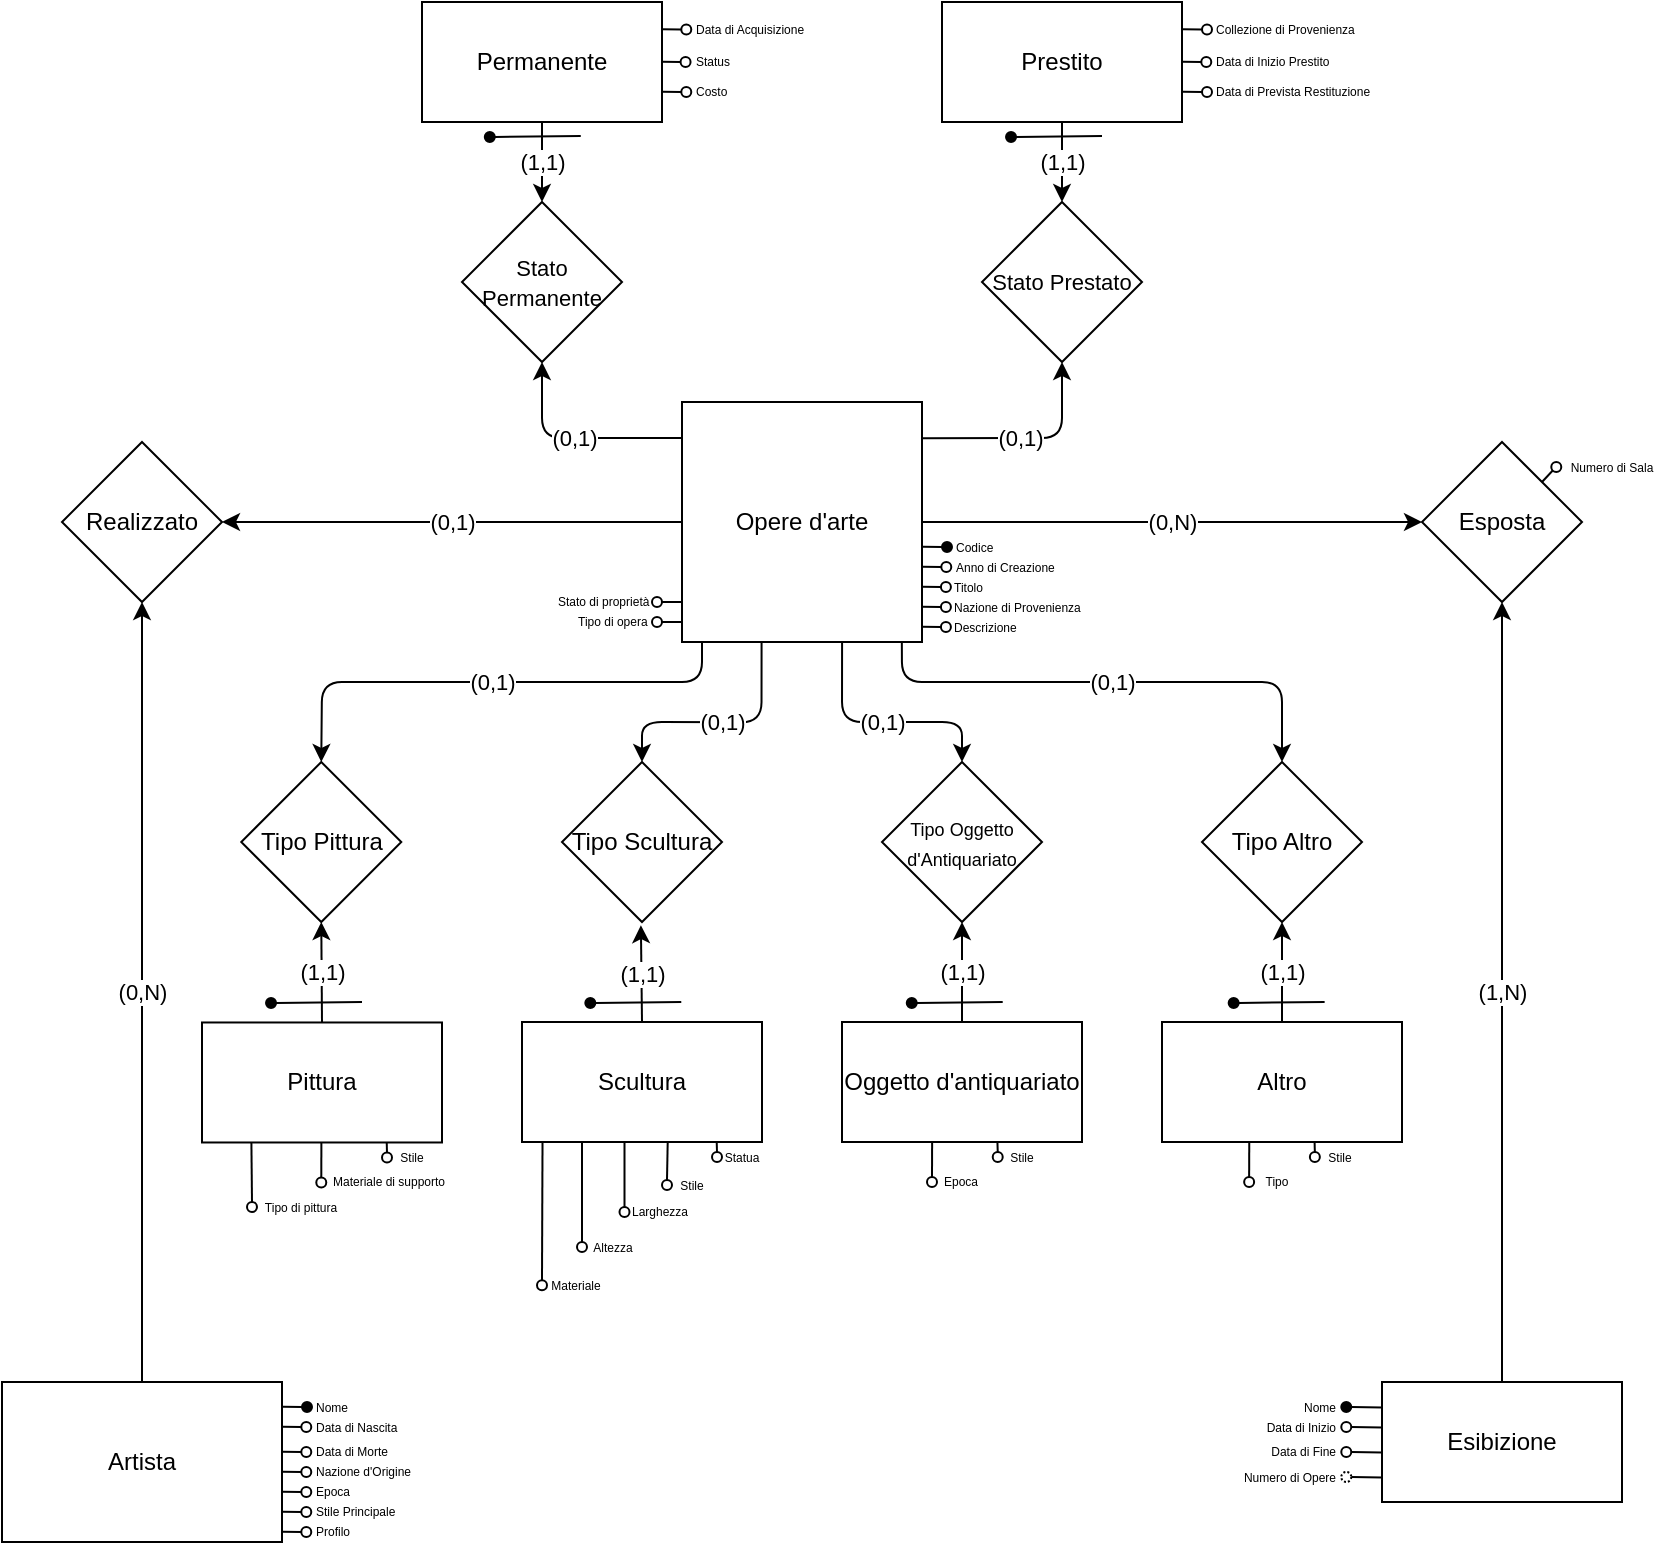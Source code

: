 <mxfile version="14.7.6" type="device"><diagram id="R2lEEEUBdFMjLlhIrx00" name="Page-1"><mxGraphModel dx="1673" dy="829" grid="1" gridSize="10" guides="1" tooltips="1" connect="1" arrows="1" fold="1" page="1" pageScale="1" pageWidth="850" pageHeight="1100" math="0" shadow="0" extFonts="Permanent Marker^https://fonts.googleapis.com/css?family=Permanent+Marker"><root><mxCell id="0"/><mxCell id="1" parent="0"/><mxCell id="EnOq9bsnsC2xTvTKU3Hf-1" value="Opere d'arte" style="rounded=0;whiteSpace=wrap;html=1;" parent="1" vertex="1"><mxGeometry x="360" y="230" width="120" height="120" as="geometry"/></mxCell><mxCell id="EnOq9bsnsC2xTvTKU3Hf-3" value="Artista" style="rounded=0;whiteSpace=wrap;html=1;" parent="1" vertex="1"><mxGeometry x="20" y="720" width="140" height="80" as="geometry"/></mxCell><mxCell id="EnOq9bsnsC2xTvTKU3Hf-4" value="Esibizione" style="rounded=0;whiteSpace=wrap;html=1;" parent="1" vertex="1"><mxGeometry x="710" y="720" width="120" height="60" as="geometry"/></mxCell><mxCell id="EnOq9bsnsC2xTvTKU3Hf-15" value="Prestito" style="rounded=0;whiteSpace=wrap;html=1;" parent="1" vertex="1"><mxGeometry x="490" y="30" width="120" height="60" as="geometry"/></mxCell><mxCell id="EnOq9bsnsC2xTvTKU3Hf-16" value="Permanente" style="rounded=0;whiteSpace=wrap;html=1;" parent="1" vertex="1"><mxGeometry x="230" y="30" width="120" height="60" as="geometry"/></mxCell><mxCell id="EnOq9bsnsC2xTvTKU3Hf-20" value="Oggetto d'antiquariato" style="rounded=0;whiteSpace=wrap;html=1;" parent="1" vertex="1"><mxGeometry x="440" y="540" width="120" height="60" as="geometry"/></mxCell><mxCell id="EnOq9bsnsC2xTvTKU3Hf-21" value="Scultura" style="rounded=0;whiteSpace=wrap;html=1;" parent="1" vertex="1"><mxGeometry x="280" y="540" width="120" height="60" as="geometry"/></mxCell><mxCell id="EnOq9bsnsC2xTvTKU3Hf-22" value="Pittura" style="rounded=0;whiteSpace=wrap;html=1;" parent="1" vertex="1"><mxGeometry x="120" y="540.24" width="120" height="60" as="geometry"/></mxCell><mxCell id="EnOq9bsnsC2xTvTKU3Hf-23" value="Altro" style="rounded=0;whiteSpace=wrap;html=1;" parent="1" vertex="1"><mxGeometry x="600" y="540" width="120" height="60" as="geometry"/></mxCell><mxCell id="EnOq9bsnsC2xTvTKU3Hf-41" value="Realizzato" style="rhombus;whiteSpace=wrap;html=1;" parent="1" vertex="1"><mxGeometry x="50" y="250" width="80" height="80" as="geometry"/></mxCell><mxCell id="EnOq9bsnsC2xTvTKU3Hf-42" value="" style="endArrow=classic;html=1;fillColor=#000000;exitX=0.5;exitY=0;exitDx=0;exitDy=0;entryX=0.5;entryY=1;entryDx=0;entryDy=0;" parent="1" source="EnOq9bsnsC2xTvTKU3Hf-3" target="EnOq9bsnsC2xTvTKU3Hf-41" edge="1"><mxGeometry relative="1" as="geometry"><mxPoint x="370" y="380" as="sourcePoint"/><mxPoint x="470" y="380" as="targetPoint"/></mxGeometry></mxCell><mxCell id="EnOq9bsnsC2xTvTKU3Hf-43" value="(0,N)" style="edgeLabel;resizable=0;html=1;align=center;verticalAlign=middle;" parent="EnOq9bsnsC2xTvTKU3Hf-42" connectable="0" vertex="1"><mxGeometry relative="1" as="geometry"/></mxCell><mxCell id="EnOq9bsnsC2xTvTKU3Hf-44" value="" style="endArrow=classic;html=1;fillColor=#000000;exitX=0;exitY=0.5;exitDx=0;exitDy=0;entryX=1;entryY=0.5;entryDx=0;entryDy=0;" parent="1" source="EnOq9bsnsC2xTvTKU3Hf-1" target="EnOq9bsnsC2xTvTKU3Hf-41" edge="1"><mxGeometry relative="1" as="geometry"><mxPoint x="370" y="380" as="sourcePoint"/><mxPoint x="470" y="380" as="targetPoint"/></mxGeometry></mxCell><mxCell id="EnOq9bsnsC2xTvTKU3Hf-45" value="(0,1)" style="edgeLabel;resizable=0;html=1;align=center;verticalAlign=middle;" parent="EnOq9bsnsC2xTvTKU3Hf-44" connectable="0" vertex="1"><mxGeometry relative="1" as="geometry"/></mxCell><mxCell id="EnOq9bsnsC2xTvTKU3Hf-46" value="Esposta" style="rhombus;whiteSpace=wrap;html=1;" parent="1" vertex="1"><mxGeometry x="730" y="250" width="80" height="80" as="geometry"/></mxCell><mxCell id="EnOq9bsnsC2xTvTKU3Hf-49" value="" style="endArrow=classic;html=1;fillColor=#000000;entryX=0;entryY=0.5;entryDx=0;entryDy=0;" parent="1" source="EnOq9bsnsC2xTvTKU3Hf-1" target="EnOq9bsnsC2xTvTKU3Hf-46" edge="1"><mxGeometry relative="1" as="geometry"><mxPoint x="370" y="380" as="sourcePoint"/><mxPoint x="470" y="380" as="targetPoint"/></mxGeometry></mxCell><mxCell id="EnOq9bsnsC2xTvTKU3Hf-50" value="(0,N)" style="edgeLabel;resizable=0;html=1;align=center;verticalAlign=middle;" parent="EnOq9bsnsC2xTvTKU3Hf-49" connectable="0" vertex="1"><mxGeometry relative="1" as="geometry"/></mxCell><mxCell id="EnOq9bsnsC2xTvTKU3Hf-51" value="" style="endArrow=classic;html=1;fillColor=#000000;exitX=0.5;exitY=0;exitDx=0;exitDy=0;entryX=0.5;entryY=1;entryDx=0;entryDy=0;" parent="1" source="EnOq9bsnsC2xTvTKU3Hf-4" target="EnOq9bsnsC2xTvTKU3Hf-46" edge="1"><mxGeometry relative="1" as="geometry"><mxPoint x="370" y="380" as="sourcePoint"/><mxPoint x="470" y="380" as="targetPoint"/></mxGeometry></mxCell><mxCell id="EnOq9bsnsC2xTvTKU3Hf-52" value="(1,N)" style="edgeLabel;resizable=0;html=1;align=center;verticalAlign=middle;" parent="EnOq9bsnsC2xTvTKU3Hf-51" connectable="0" vertex="1"><mxGeometry relative="1" as="geometry"/></mxCell><mxCell id="IxloWlisKOWCF-c3Xlr8-7" value="" style="endArrow=none;html=1;entryX=0;entryY=0.5;entryDx=0;entryDy=0;exitX=1.003;exitY=0.603;exitDx=0;exitDy=0;exitPerimeter=0;" parent="1" source="EnOq9bsnsC2xTvTKU3Hf-1" target="IxloWlisKOWCF-c3Xlr8-8" edge="1"><mxGeometry width="50" height="50" relative="1" as="geometry"><mxPoint x="480" y="303" as="sourcePoint"/><mxPoint x="490" y="296" as="targetPoint"/><Array as="points"/></mxGeometry></mxCell><mxCell id="IxloWlisKOWCF-c3Xlr8-8" value="" style="ellipse;whiteSpace=wrap;html=1;aspect=fixed;fillColor=#000000;" parent="1" vertex="1"><mxGeometry x="490" y="300" width="5" height="5" as="geometry"/></mxCell><mxCell id="IxloWlisKOWCF-c3Xlr8-10" value="Codice" style="text;html=1;align=left;verticalAlign=middle;whiteSpace=wrap;rounded=0;shadow=0;fontSize=6;" parent="1" vertex="1"><mxGeometry x="495" y="297.5" width="30" height="10" as="geometry"/></mxCell><mxCell id="IxloWlisKOWCF-c3Xlr8-11" value="" style="endArrow=none;html=1;entryX=0;entryY=0.5;entryDx=0;entryDy=0;exitX=1.003;exitY=0.603;exitDx=0;exitDy=0;exitPerimeter=0;" parent="1" target="IxloWlisKOWCF-c3Xlr8-12" edge="1"><mxGeometry width="50" height="50" relative="1" as="geometry"><mxPoint x="480" y="312.36" as="sourcePoint"/><mxPoint x="489.64" y="306" as="targetPoint"/><Array as="points"/></mxGeometry></mxCell><mxCell id="IxloWlisKOWCF-c3Xlr8-12" value="" style="ellipse;whiteSpace=wrap;html=1;aspect=fixed;fillColor=none;" parent="1" vertex="1"><mxGeometry x="489.64" y="310" width="5" height="5" as="geometry"/></mxCell><mxCell id="IxloWlisKOWCF-c3Xlr8-13" value="Anno di Creazione" style="text;html=1;align=left;verticalAlign=middle;whiteSpace=wrap;rounded=0;shadow=0;fontSize=6;" parent="1" vertex="1"><mxGeometry x="494.64" y="307.5" width="55.36" height="10" as="geometry"/></mxCell><mxCell id="IxloWlisKOWCF-c3Xlr8-14" value="" style="endArrow=none;html=1;entryX=0;entryY=0.5;entryDx=0;entryDy=0;exitX=1.003;exitY=0.603;exitDx=0;exitDy=0;exitPerimeter=0;" parent="1" target="IxloWlisKOWCF-c3Xlr8-15" edge="1"><mxGeometry width="50" height="50" relative="1" as="geometry"><mxPoint x="479.82" y="322.36" as="sourcePoint"/><mxPoint x="489.46" y="316" as="targetPoint"/><Array as="points"/></mxGeometry></mxCell><mxCell id="IxloWlisKOWCF-c3Xlr8-15" value="" style="ellipse;whiteSpace=wrap;html=1;aspect=fixed;fillColor=none;" parent="1" vertex="1"><mxGeometry x="489.46" y="320" width="5" height="5" as="geometry"/></mxCell><mxCell id="IxloWlisKOWCF-c3Xlr8-16" value="Titolo" style="text;html=1;align=left;verticalAlign=middle;whiteSpace=wrap;rounded=0;shadow=0;fontSize=6;" parent="1" vertex="1"><mxGeometry x="494.46" y="317.5" width="30.36" height="10" as="geometry"/></mxCell><mxCell id="IxloWlisKOWCF-c3Xlr8-17" value="" style="endArrow=none;html=1;entryX=0;entryY=0.5;entryDx=0;entryDy=0;exitX=1.003;exitY=0.603;exitDx=0;exitDy=0;exitPerimeter=0;" parent="1" target="IxloWlisKOWCF-c3Xlr8-18" edge="1"><mxGeometry width="50" height="50" relative="1" as="geometry"><mxPoint x="479.82" y="342.36" as="sourcePoint"/><mxPoint x="489.46" y="336" as="targetPoint"/><Array as="points"/></mxGeometry></mxCell><mxCell id="IxloWlisKOWCF-c3Xlr8-18" value="" style="ellipse;whiteSpace=wrap;html=1;aspect=fixed;fillColor=none;" parent="1" vertex="1"><mxGeometry x="489.46" y="340" width="5" height="5" as="geometry"/></mxCell><mxCell id="IxloWlisKOWCF-c3Xlr8-19" value="Descrizione" style="text;html=1;align=left;verticalAlign=middle;whiteSpace=wrap;rounded=0;shadow=0;fontSize=6;" parent="1" vertex="1"><mxGeometry x="494.46" y="337.5" width="40.36" height="10" as="geometry"/></mxCell><mxCell id="IxloWlisKOWCF-c3Xlr8-22" value="" style="endArrow=none;html=1;entryX=0;entryY=0.5;entryDx=0;entryDy=0;exitX=1.003;exitY=0.603;exitDx=0;exitDy=0;exitPerimeter=0;" parent="1" target="IxloWlisKOWCF-c3Xlr8-23" edge="1"><mxGeometry width="50" height="50" relative="1" as="geometry"><mxPoint x="479.82" y="332.36" as="sourcePoint"/><mxPoint x="489.46" y="326" as="targetPoint"/><Array as="points"/></mxGeometry></mxCell><mxCell id="IxloWlisKOWCF-c3Xlr8-23" value="" style="ellipse;whiteSpace=wrap;html=1;aspect=fixed;fillColor=none;" parent="1" vertex="1"><mxGeometry x="489.46" y="330" width="5" height="5" as="geometry"/></mxCell><mxCell id="IxloWlisKOWCF-c3Xlr8-24" value="Nazione di Provenienza" style="text;html=1;align=left;verticalAlign=middle;whiteSpace=wrap;rounded=0;shadow=0;fontSize=6;" parent="1" vertex="1"><mxGeometry x="494.46" y="327.5" width="70.36" height="10" as="geometry"/></mxCell><mxCell id="dRcVWA5PhTg4nPUxJwBr-2" value="" style="endArrow=none;html=1;entryX=0;entryY=0.5;entryDx=0;entryDy=0;exitX=1.003;exitY=0.603;exitDx=0;exitDy=0;exitPerimeter=0;" parent="1" target="dRcVWA5PhTg4nPUxJwBr-3" edge="1"><mxGeometry width="50" height="50" relative="1" as="geometry"><mxPoint x="160.36" y="732.36" as="sourcePoint"/><mxPoint x="170" y="726" as="targetPoint"/><Array as="points"/></mxGeometry></mxCell><mxCell id="dRcVWA5PhTg4nPUxJwBr-3" value="" style="ellipse;whiteSpace=wrap;html=1;aspect=fixed;fillColor=#000000;" parent="1" vertex="1"><mxGeometry x="170" y="730" width="5" height="5" as="geometry"/></mxCell><mxCell id="dRcVWA5PhTg4nPUxJwBr-4" value="Nome" style="text;html=1;align=left;verticalAlign=middle;whiteSpace=wrap;rounded=0;shadow=0;fontSize=6;" parent="1" vertex="1"><mxGeometry x="175" y="727.5" width="25" height="10" as="geometry"/></mxCell><mxCell id="dRcVWA5PhTg4nPUxJwBr-5" value="" style="endArrow=none;html=1;entryX=0;entryY=0.5;entryDx=0;entryDy=0;exitX=1.003;exitY=0.603;exitDx=0;exitDy=0;exitPerimeter=0;" parent="1" target="dRcVWA5PhTg4nPUxJwBr-6" edge="1"><mxGeometry width="50" height="50" relative="1" as="geometry"><mxPoint x="160" y="742.36" as="sourcePoint"/><mxPoint x="169.64" y="736" as="targetPoint"/><Array as="points"/></mxGeometry></mxCell><mxCell id="dRcVWA5PhTg4nPUxJwBr-6" value="" style="ellipse;whiteSpace=wrap;html=1;aspect=fixed;fillColor=none;" parent="1" vertex="1"><mxGeometry x="169.64" y="740" width="5" height="5" as="geometry"/></mxCell><mxCell id="dRcVWA5PhTg4nPUxJwBr-7" value="Data di Nascita" style="text;html=1;align=left;verticalAlign=middle;whiteSpace=wrap;rounded=0;shadow=0;fontSize=6;" parent="1" vertex="1"><mxGeometry x="175" y="737.5" width="45" height="10" as="geometry"/></mxCell><mxCell id="dRcVWA5PhTg4nPUxJwBr-8" value="" style="endArrow=none;html=1;entryX=0;entryY=0.5;entryDx=0;entryDy=0;exitX=1.003;exitY=0.603;exitDx=0;exitDy=0;exitPerimeter=0;" parent="1" target="dRcVWA5PhTg4nPUxJwBr-9" edge="1"><mxGeometry width="50" height="50" relative="1" as="geometry"><mxPoint x="160" y="754.86" as="sourcePoint"/><mxPoint x="169.64" y="748.5" as="targetPoint"/><Array as="points"/></mxGeometry></mxCell><mxCell id="dRcVWA5PhTg4nPUxJwBr-9" value="" style="ellipse;whiteSpace=wrap;html=1;aspect=fixed;fillColor=none;" parent="1" vertex="1"><mxGeometry x="169.64" y="752.5" width="5" height="5" as="geometry"/></mxCell><mxCell id="dRcVWA5PhTg4nPUxJwBr-10" value="Data di Morte" style="text;html=1;align=left;verticalAlign=middle;whiteSpace=wrap;rounded=0;shadow=0;fontSize=6;" parent="1" vertex="1"><mxGeometry x="175" y="750" width="45" height="10" as="geometry"/></mxCell><mxCell id="dRcVWA5PhTg4nPUxJwBr-11" value="" style="endArrow=none;html=1;entryX=0;entryY=0.5;entryDx=0;entryDy=0;exitX=1.003;exitY=0.603;exitDx=0;exitDy=0;exitPerimeter=0;" parent="1" target="dRcVWA5PhTg4nPUxJwBr-12" edge="1"><mxGeometry width="50" height="50" relative="1" as="geometry"><mxPoint x="160" y="774.86" as="sourcePoint"/><mxPoint x="169.64" y="768.5" as="targetPoint"/><Array as="points"/></mxGeometry></mxCell><mxCell id="dRcVWA5PhTg4nPUxJwBr-12" value="" style="ellipse;whiteSpace=wrap;html=1;aspect=fixed;fillColor=none;" parent="1" vertex="1"><mxGeometry x="169.64" y="772.5" width="5" height="5" as="geometry"/></mxCell><mxCell id="dRcVWA5PhTg4nPUxJwBr-13" value="Epoca" style="text;html=1;align=left;verticalAlign=middle;whiteSpace=wrap;rounded=0;shadow=0;fontSize=6;" parent="1" vertex="1"><mxGeometry x="175" y="770" width="25" height="10" as="geometry"/></mxCell><mxCell id="dRcVWA5PhTg4nPUxJwBr-14" value="" style="endArrow=none;html=1;entryX=0;entryY=0.5;entryDx=0;entryDy=0;exitX=1.003;exitY=0.603;exitDx=0;exitDy=0;exitPerimeter=0;" parent="1" target="dRcVWA5PhTg4nPUxJwBr-15" edge="1"><mxGeometry width="50" height="50" relative="1" as="geometry"><mxPoint x="160" y="764.86" as="sourcePoint"/><mxPoint x="169.64" y="758.5" as="targetPoint"/><Array as="points"/></mxGeometry></mxCell><mxCell id="dRcVWA5PhTg4nPUxJwBr-15" value="" style="ellipse;whiteSpace=wrap;html=1;aspect=fixed;fillColor=none;" parent="1" vertex="1"><mxGeometry x="169.64" y="762.5" width="5" height="5" as="geometry"/></mxCell><mxCell id="dRcVWA5PhTg4nPUxJwBr-16" value="Nazione d'Origine" style="text;html=1;align=left;verticalAlign=middle;whiteSpace=wrap;rounded=0;shadow=0;fontSize=6;" parent="1" vertex="1"><mxGeometry x="175" y="760" width="55" height="10" as="geometry"/></mxCell><mxCell id="dRcVWA5PhTg4nPUxJwBr-17" value="" style="endArrow=none;html=1;entryX=0;entryY=0.5;entryDx=0;entryDy=0;exitX=1.003;exitY=0.603;exitDx=0;exitDy=0;exitPerimeter=0;" parent="1" target="dRcVWA5PhTg4nPUxJwBr-18" edge="1"><mxGeometry width="50" height="50" relative="1" as="geometry"><mxPoint x="160" y="784.86" as="sourcePoint"/><mxPoint x="169.64" y="778.5" as="targetPoint"/><Array as="points"/></mxGeometry></mxCell><mxCell id="dRcVWA5PhTg4nPUxJwBr-18" value="" style="ellipse;whiteSpace=wrap;html=1;aspect=fixed;fillColor=none;" parent="1" vertex="1"><mxGeometry x="169.64" y="782.5" width="5" height="5" as="geometry"/></mxCell><mxCell id="dRcVWA5PhTg4nPUxJwBr-20" value="Stile Principale" style="text;html=1;align=left;verticalAlign=middle;whiteSpace=wrap;rounded=0;shadow=0;fontSize=6;" parent="1" vertex="1"><mxGeometry x="175" y="780" width="50.36" height="10" as="geometry"/></mxCell><mxCell id="dRcVWA5PhTg4nPUxJwBr-21" value="" style="endArrow=none;html=1;entryX=0;entryY=0.5;entryDx=0;entryDy=0;exitX=1.003;exitY=0.603;exitDx=0;exitDy=0;exitPerimeter=0;" parent="1" target="dRcVWA5PhTg4nPUxJwBr-22" edge="1"><mxGeometry width="50" height="50" relative="1" as="geometry"><mxPoint x="160" y="794.86" as="sourcePoint"/><mxPoint x="169.64" y="788.5" as="targetPoint"/><Array as="points"/></mxGeometry></mxCell><mxCell id="dRcVWA5PhTg4nPUxJwBr-22" value="" style="ellipse;whiteSpace=wrap;html=1;aspect=fixed;fillColor=none;" parent="1" vertex="1"><mxGeometry x="169.64" y="792.5" width="5" height="5" as="geometry"/></mxCell><mxCell id="dRcVWA5PhTg4nPUxJwBr-23" value="Profilo" style="text;html=1;align=left;verticalAlign=middle;whiteSpace=wrap;rounded=0;shadow=0;fontSize=6;" parent="1" vertex="1"><mxGeometry x="175" y="790" width="30.36" height="10" as="geometry"/></mxCell><mxCell id="dRcVWA5PhTg4nPUxJwBr-96" value="" style="endArrow=none;html=1;entryX=1;entryY=0.5;entryDx=0;entryDy=0;" parent="1" target="dRcVWA5PhTg4nPUxJwBr-97" edge="1"><mxGeometry width="50" height="50" relative="1" as="geometry"><mxPoint x="710" y="732.75" as="sourcePoint"/><mxPoint x="689.64" y="726" as="targetPoint"/><Array as="points"/></mxGeometry></mxCell><mxCell id="dRcVWA5PhTg4nPUxJwBr-97" value="" style="ellipse;whiteSpace=wrap;html=1;aspect=fixed;fillColor=#000000;" parent="1" vertex="1"><mxGeometry x="689.64" y="730" width="5" height="5" as="geometry"/></mxCell><mxCell id="dRcVWA5PhTg4nPUxJwBr-98" value="Nome" style="text;html=1;align=right;verticalAlign=middle;whiteSpace=wrap;rounded=0;shadow=0;fontSize=6;" parent="1" vertex="1"><mxGeometry x="658.93" y="727.5" width="30" height="10" as="geometry"/></mxCell><mxCell id="dRcVWA5PhTg4nPUxJwBr-118" value="" style="endArrow=none;html=1;entryX=1;entryY=0.5;entryDx=0;entryDy=0;" parent="1" target="dRcVWA5PhTg4nPUxJwBr-119" edge="1"><mxGeometry width="50" height="50" relative="1" as="geometry"><mxPoint x="710.0" y="742.75" as="sourcePoint"/><mxPoint x="689.64" y="736" as="targetPoint"/><Array as="points"/></mxGeometry></mxCell><mxCell id="dRcVWA5PhTg4nPUxJwBr-119" value="" style="ellipse;whiteSpace=wrap;html=1;aspect=fixed;fillColor=none;" parent="1" vertex="1"><mxGeometry x="689.64" y="740" width="5" height="5" as="geometry"/></mxCell><mxCell id="dRcVWA5PhTg4nPUxJwBr-120" value="Data di Inizio" style="text;html=1;align=right;verticalAlign=middle;whiteSpace=wrap;rounded=0;shadow=0;fontSize=6;" parent="1" vertex="1"><mxGeometry x="648.93" y="737.5" width="40" height="10" as="geometry"/></mxCell><mxCell id="dRcVWA5PhTg4nPUxJwBr-121" value="" style="endArrow=none;html=1;entryX=1;entryY=0.5;entryDx=0;entryDy=0;" parent="1" target="dRcVWA5PhTg4nPUxJwBr-122" edge="1"><mxGeometry width="50" height="50" relative="1" as="geometry"><mxPoint x="710" y="755.25" as="sourcePoint"/><mxPoint x="689.64" y="748.5" as="targetPoint"/><Array as="points"/></mxGeometry></mxCell><mxCell id="dRcVWA5PhTg4nPUxJwBr-122" value="" style="ellipse;whiteSpace=wrap;html=1;aspect=fixed;fillColor=none;" parent="1" vertex="1"><mxGeometry x="689.64" y="752.5" width="5" height="5" as="geometry"/></mxCell><mxCell id="dRcVWA5PhTg4nPUxJwBr-123" value="Data di Fine" style="text;html=1;align=right;verticalAlign=middle;whiteSpace=wrap;rounded=0;shadow=0;fontSize=6;" parent="1" vertex="1"><mxGeometry x="648.93" y="750" width="40" height="10" as="geometry"/></mxCell><mxCell id="dRcVWA5PhTg4nPUxJwBr-135" value="" style="endArrow=none;html=1;entryX=0.5;entryY=0;entryDx=0;entryDy=0;" parent="1" target="dRcVWA5PhTg4nPUxJwBr-136" edge="1"><mxGeometry width="50" height="50" relative="1" as="geometry"><mxPoint x="212.36" y="600.24" as="sourcePoint"/><mxPoint x="210" y="601.24" as="targetPoint"/><Array as="points"/></mxGeometry></mxCell><mxCell id="dRcVWA5PhTg4nPUxJwBr-136" value="" style="ellipse;whiteSpace=wrap;html=1;aspect=fixed;fillColor=none;" parent="1" vertex="1"><mxGeometry x="210" y="605.24" width="5" height="5" as="geometry"/></mxCell><mxCell id="dRcVWA5PhTg4nPUxJwBr-137" value="Stile" style="text;html=1;align=center;verticalAlign=middle;whiteSpace=wrap;rounded=0;shadow=0;fontSize=6;" parent="1" vertex="1"><mxGeometry x="215" y="602.74" width="20" height="10" as="geometry"/></mxCell><mxCell id="dRcVWA5PhTg4nPUxJwBr-144" value="" style="endArrow=none;html=1;entryX=0.5;entryY=0;entryDx=0;entryDy=0;exitX=0.563;exitY=1;exitDx=0;exitDy=0;exitPerimeter=0;" parent="1" target="dRcVWA5PhTg4nPUxJwBr-145" edge="1"><mxGeometry width="50" height="50" relative="1" as="geometry"><mxPoint x="179.7" y="600.24" as="sourcePoint"/><mxPoint x="177.14" y="613.74" as="targetPoint"/><Array as="points"/></mxGeometry></mxCell><mxCell id="dRcVWA5PhTg4nPUxJwBr-145" value="" style="ellipse;whiteSpace=wrap;html=1;aspect=fixed;fillColor=none;" parent="1" vertex="1"><mxGeometry x="177.14" y="617.74" width="5" height="5" as="geometry"/></mxCell><mxCell id="dRcVWA5PhTg4nPUxJwBr-146" value="Materiale di supporto" style="text;html=1;align=center;verticalAlign=middle;whiteSpace=wrap;rounded=0;shadow=0;fontSize=6;" parent="1" vertex="1"><mxGeometry x="182.14" y="615.24" width="62.5" height="10" as="geometry"/></mxCell><mxCell id="dRcVWA5PhTg4nPUxJwBr-151" value="" style="endArrow=none;html=1;entryX=0.5;entryY=0;entryDx=0;entryDy=0;exitX=0.435;exitY=1.004;exitDx=0;exitDy=0;exitPerimeter=0;" parent="1" target="dRcVWA5PhTg4nPUxJwBr-152" edge="1"><mxGeometry width="50" height="50" relative="1" as="geometry"><mxPoint x="144.7" y="600.24" as="sourcePoint"/><mxPoint x="142.5" y="626" as="targetPoint"/><Array as="points"/></mxGeometry></mxCell><mxCell id="dRcVWA5PhTg4nPUxJwBr-152" value="" style="ellipse;whiteSpace=wrap;html=1;aspect=fixed;fillColor=none;" parent="1" vertex="1"><mxGeometry x="142.5" y="630" width="5" height="5" as="geometry"/></mxCell><mxCell id="dRcVWA5PhTg4nPUxJwBr-153" value="Tipo di pittura" style="text;html=1;align=center;verticalAlign=middle;whiteSpace=wrap;rounded=0;shadow=0;fontSize=6;" parent="1" vertex="1"><mxGeometry x="147.5" y="627.5" width="42.5" height="10" as="geometry"/></mxCell><mxCell id="dRcVWA5PhTg4nPUxJwBr-154" value="" style="endArrow=none;html=1;entryX=0.5;entryY=0;entryDx=0;entryDy=0;exitX=0.607;exitY=1.008;exitDx=0;exitDy=0;exitPerimeter=0;" parent="1" source="EnOq9bsnsC2xTvTKU3Hf-21" target="dRcVWA5PhTg4nPUxJwBr-155" edge="1"><mxGeometry width="50" height="50" relative="1" as="geometry"><mxPoint x="352.36" y="614.0" as="sourcePoint"/><mxPoint x="350" y="615" as="targetPoint"/><Array as="points"/></mxGeometry></mxCell><mxCell id="dRcVWA5PhTg4nPUxJwBr-155" value="" style="ellipse;whiteSpace=wrap;html=1;aspect=fixed;fillColor=none;" parent="1" vertex="1"><mxGeometry x="350" y="619" width="5" height="5" as="geometry"/></mxCell><mxCell id="dRcVWA5PhTg4nPUxJwBr-156" value="Stile" style="text;html=1;align=center;verticalAlign=middle;whiteSpace=wrap;rounded=0;shadow=0;fontSize=6;" parent="1" vertex="1"><mxGeometry x="355" y="616.5" width="20" height="10" as="geometry"/></mxCell><mxCell id="dRcVWA5PhTg4nPUxJwBr-157" value="" style="endArrow=none;html=1;entryX=0.5;entryY=0;entryDx=0;entryDy=0;exitX=0.427;exitY=0.997;exitDx=0;exitDy=0;exitPerimeter=0;" parent="1" source="EnOq9bsnsC2xTvTKU3Hf-21" target="dRcVWA5PhTg4nPUxJwBr-158" edge="1"><mxGeometry width="50" height="50" relative="1" as="geometry"><mxPoint x="331.31" y="615.0" as="sourcePoint"/><mxPoint x="328.75" y="628.5" as="targetPoint"/><Array as="points"/></mxGeometry></mxCell><mxCell id="dRcVWA5PhTg4nPUxJwBr-158" value="" style="ellipse;whiteSpace=wrap;html=1;aspect=fixed;fillColor=none;" parent="1" vertex="1"><mxGeometry x="328.75" y="632.5" width="5" height="5" as="geometry"/></mxCell><mxCell id="dRcVWA5PhTg4nPUxJwBr-170" value="" style="endArrow=none;html=1;entryX=0.5;entryY=0;entryDx=0;entryDy=0;exitX=0.25;exitY=1;exitDx=0;exitDy=0;" parent="1" source="EnOq9bsnsC2xTvTKU3Hf-21" target="dRcVWA5PhTg4nPUxJwBr-171" edge="1"><mxGeometry width="50" height="50" relative="1" as="geometry"><mxPoint x="310" y="610" as="sourcePoint"/><mxPoint x="307.5" y="646" as="targetPoint"/><Array as="points"/></mxGeometry></mxCell><mxCell id="dRcVWA5PhTg4nPUxJwBr-171" value="" style="ellipse;whiteSpace=wrap;html=1;aspect=fixed;fillColor=none;" parent="1" vertex="1"><mxGeometry x="307.5" y="650" width="5" height="5" as="geometry"/></mxCell><mxCell id="dRcVWA5PhTg4nPUxJwBr-172" value="Larghezza" style="text;html=1;align=center;verticalAlign=middle;whiteSpace=wrap;rounded=0;shadow=0;fontSize=6;" parent="1" vertex="1"><mxGeometry x="330" y="630" width="37.5" height="10" as="geometry"/></mxCell><mxCell id="dRcVWA5PhTg4nPUxJwBr-175" value="Altezza" style="text;html=1;align=center;verticalAlign=middle;whiteSpace=wrap;rounded=0;shadow=0;fontSize=6;" parent="1" vertex="1"><mxGeometry x="309.38" y="647.5" width="32.5" height="10" as="geometry"/></mxCell><mxCell id="dRcVWA5PhTg4nPUxJwBr-176" value="" style="endArrow=none;html=1;entryX=0.5;entryY=0;entryDx=0;entryDy=0;" parent="1" target="dRcVWA5PhTg4nPUxJwBr-177" edge="1"><mxGeometry width="50" height="50" relative="1" as="geometry"><mxPoint x="377.36" y="600.0" as="sourcePoint"/><mxPoint x="375" y="601" as="targetPoint"/><Array as="points"/></mxGeometry></mxCell><mxCell id="dRcVWA5PhTg4nPUxJwBr-177" value="" style="ellipse;whiteSpace=wrap;html=1;aspect=fixed;fillColor=none;" parent="1" vertex="1"><mxGeometry x="375" y="605" width="5" height="5" as="geometry"/></mxCell><mxCell id="dRcVWA5PhTg4nPUxJwBr-178" value="Statua" style="text;html=1;align=center;verticalAlign=middle;whiteSpace=wrap;rounded=0;shadow=0;fontSize=6;" parent="1" vertex="1"><mxGeometry x="380" y="602.5" width="20" height="10" as="geometry"/></mxCell><mxCell id="dRcVWA5PhTg4nPUxJwBr-179" value="" style="endArrow=none;html=1;entryX=0.5;entryY=0;entryDx=0;entryDy=0;" parent="1" target="dRcVWA5PhTg4nPUxJwBr-180" edge="1"><mxGeometry width="50" height="50" relative="1" as="geometry"><mxPoint x="517.72" y="600.0" as="sourcePoint"/><mxPoint x="515.36" y="601" as="targetPoint"/><Array as="points"/></mxGeometry></mxCell><mxCell id="dRcVWA5PhTg4nPUxJwBr-180" value="" style="ellipse;whiteSpace=wrap;html=1;aspect=fixed;fillColor=none;" parent="1" vertex="1"><mxGeometry x="515.36" y="605" width="5" height="5" as="geometry"/></mxCell><mxCell id="dRcVWA5PhTg4nPUxJwBr-181" value="Stile" style="text;html=1;align=center;verticalAlign=middle;whiteSpace=wrap;rounded=0;shadow=0;fontSize=6;" parent="1" vertex="1"><mxGeometry x="520.36" y="602.5" width="20" height="10" as="geometry"/></mxCell><mxCell id="dRcVWA5PhTg4nPUxJwBr-182" value="" style="endArrow=none;html=1;entryX=0.5;entryY=0;entryDx=0;entryDy=0;exitX=0.563;exitY=1;exitDx=0;exitDy=0;exitPerimeter=0;" parent="1" target="dRcVWA5PhTg4nPUxJwBr-183" edge="1"><mxGeometry width="50" height="50" relative="1" as="geometry"><mxPoint x="485.06" y="600.0" as="sourcePoint"/><mxPoint x="482.5" y="613.5" as="targetPoint"/><Array as="points"/></mxGeometry></mxCell><mxCell id="dRcVWA5PhTg4nPUxJwBr-183" value="" style="ellipse;whiteSpace=wrap;html=1;aspect=fixed;fillColor=none;" parent="1" vertex="1"><mxGeometry x="482.5" y="617.5" width="5" height="5" as="geometry"/></mxCell><mxCell id="dRcVWA5PhTg4nPUxJwBr-184" value="Epoca" style="text;html=1;align=center;verticalAlign=middle;whiteSpace=wrap;rounded=0;shadow=0;fontSize=6;" parent="1" vertex="1"><mxGeometry x="487.5" y="615" width="22.5" height="10" as="geometry"/></mxCell><mxCell id="dRcVWA5PhTg4nPUxJwBr-188" value="" style="endArrow=none;html=1;entryX=0.5;entryY=0;entryDx=0;entryDy=0;" parent="1" target="dRcVWA5PhTg4nPUxJwBr-189" edge="1"><mxGeometry width="50" height="50" relative="1" as="geometry"><mxPoint x="676.29" y="600.0" as="sourcePoint"/><mxPoint x="673.93" y="601" as="targetPoint"/><Array as="points"/></mxGeometry></mxCell><mxCell id="dRcVWA5PhTg4nPUxJwBr-189" value="" style="ellipse;whiteSpace=wrap;html=1;aspect=fixed;fillColor=none;" parent="1" vertex="1"><mxGeometry x="673.93" y="605" width="5" height="5" as="geometry"/></mxCell><mxCell id="dRcVWA5PhTg4nPUxJwBr-190" value="Stile" style="text;html=1;align=center;verticalAlign=middle;whiteSpace=wrap;rounded=0;shadow=0;fontSize=6;" parent="1" vertex="1"><mxGeometry x="678.93" y="602.5" width="20" height="10" as="geometry"/></mxCell><mxCell id="dRcVWA5PhTg4nPUxJwBr-191" value="" style="endArrow=none;html=1;entryX=0.5;entryY=0;entryDx=0;entryDy=0;exitX=0.563;exitY=1;exitDx=0;exitDy=0;exitPerimeter=0;" parent="1" target="dRcVWA5PhTg4nPUxJwBr-192" edge="1"><mxGeometry width="50" height="50" relative="1" as="geometry"><mxPoint x="643.63" y="600.0" as="sourcePoint"/><mxPoint x="641.07" y="613.5" as="targetPoint"/><Array as="points"/></mxGeometry></mxCell><mxCell id="dRcVWA5PhTg4nPUxJwBr-192" value="" style="ellipse;whiteSpace=wrap;html=1;aspect=fixed;fillColor=none;" parent="1" vertex="1"><mxGeometry x="641.07" y="617.5" width="5" height="5" as="geometry"/></mxCell><mxCell id="dRcVWA5PhTg4nPUxJwBr-193" value="Tipo" style="text;html=1;align=center;verticalAlign=middle;whiteSpace=wrap;rounded=0;shadow=0;fontSize=6;" parent="1" vertex="1"><mxGeometry x="646.07" y="615" width="22.5" height="10" as="geometry"/></mxCell><mxCell id="dRcVWA5PhTg4nPUxJwBr-197" value="" style="endArrow=none;html=1;entryX=0;entryY=0.5;entryDx=0;entryDy=0;exitX=1.003;exitY=0.603;exitDx=0;exitDy=0;exitPerimeter=0;" parent="1" target="dRcVWA5PhTg4nPUxJwBr-198" edge="1"><mxGeometry width="50" height="50" relative="1" as="geometry"><mxPoint x="350" y="43.61" as="sourcePoint"/><mxPoint x="359.64" y="37.25" as="targetPoint"/><Array as="points"/></mxGeometry></mxCell><mxCell id="dRcVWA5PhTg4nPUxJwBr-198" value="" style="ellipse;whiteSpace=wrap;html=1;aspect=fixed;fillColor=none;" parent="1" vertex="1"><mxGeometry x="359.64" y="41.25" width="5" height="5" as="geometry"/></mxCell><mxCell id="dRcVWA5PhTg4nPUxJwBr-199" value="Data di Acquisizione&amp;nbsp;" style="text;html=1;align=left;verticalAlign=middle;whiteSpace=wrap;rounded=0;shadow=0;fontSize=6;" parent="1" vertex="1"><mxGeometry x="365" y="38.75" width="65.36" height="10" as="geometry"/></mxCell><mxCell id="dRcVWA5PhTg4nPUxJwBr-200" value="" style="endArrow=none;html=1;entryX=0;entryY=0.5;entryDx=0;entryDy=0;exitX=1.003;exitY=0.603;exitDx=0;exitDy=0;exitPerimeter=0;" parent="1" target="dRcVWA5PhTg4nPUxJwBr-201" edge="1"><mxGeometry width="50" height="50" relative="1" as="geometry"><mxPoint x="349.64" y="59.86" as="sourcePoint"/><mxPoint x="359.28" y="53.5" as="targetPoint"/><Array as="points"/></mxGeometry></mxCell><mxCell id="dRcVWA5PhTg4nPUxJwBr-201" value="" style="ellipse;whiteSpace=wrap;html=1;aspect=fixed;fillColor=none;" parent="1" vertex="1"><mxGeometry x="359.28" y="57.5" width="5" height="5" as="geometry"/></mxCell><mxCell id="dRcVWA5PhTg4nPUxJwBr-202" value="Status" style="text;html=1;align=left;verticalAlign=middle;whiteSpace=wrap;rounded=0;shadow=0;fontSize=6;" parent="1" vertex="1"><mxGeometry x="364.64" y="55" width="25.36" height="10" as="geometry"/></mxCell><mxCell id="dRcVWA5PhTg4nPUxJwBr-206" value="" style="endArrow=none;html=1;entryX=0;entryY=0.5;entryDx=0;entryDy=0;exitX=1.003;exitY=0.603;exitDx=0;exitDy=0;exitPerimeter=0;" parent="1" target="dRcVWA5PhTg4nPUxJwBr-207" edge="1"><mxGeometry width="50" height="50" relative="1" as="geometry"><mxPoint x="350" y="74.86" as="sourcePoint"/><mxPoint x="359.64" y="68.5" as="targetPoint"/><Array as="points"/></mxGeometry></mxCell><mxCell id="dRcVWA5PhTg4nPUxJwBr-207" value="" style="ellipse;whiteSpace=wrap;html=1;aspect=fixed;fillColor=none;" parent="1" vertex="1"><mxGeometry x="359.64" y="72.5" width="5" height="5" as="geometry"/></mxCell><mxCell id="dRcVWA5PhTg4nPUxJwBr-208" value="Costo" style="text;html=1;align=left;verticalAlign=middle;whiteSpace=wrap;rounded=0;shadow=0;fontSize=6;" parent="1" vertex="1"><mxGeometry x="365" y="70" width="25.36" height="10" as="geometry"/></mxCell><mxCell id="dRcVWA5PhTg4nPUxJwBr-210" value="" style="endArrow=none;html=1;entryX=0;entryY=0.5;entryDx=0;entryDy=0;exitX=1.003;exitY=0.603;exitDx=0;exitDy=0;exitPerimeter=0;" parent="1" target="dRcVWA5PhTg4nPUxJwBr-211" edge="1"><mxGeometry width="50" height="50" relative="1" as="geometry"><mxPoint x="610.36" y="43.61" as="sourcePoint"/><mxPoint x="620" y="37.25" as="targetPoint"/><Array as="points"/></mxGeometry></mxCell><mxCell id="dRcVWA5PhTg4nPUxJwBr-211" value="" style="ellipse;whiteSpace=wrap;html=1;aspect=fixed;fillColor=none;" parent="1" vertex="1"><mxGeometry x="620" y="41.25" width="5" height="5" as="geometry"/></mxCell><mxCell id="dRcVWA5PhTg4nPUxJwBr-212" value="Collezione di Provenienza" style="text;html=1;align=left;verticalAlign=middle;whiteSpace=wrap;rounded=0;shadow=0;fontSize=6;" parent="1" vertex="1"><mxGeometry x="625.36" y="38.75" width="79.64" height="10" as="geometry"/></mxCell><mxCell id="dRcVWA5PhTg4nPUxJwBr-213" value="" style="endArrow=none;html=1;entryX=0;entryY=0.5;entryDx=0;entryDy=0;exitX=1.003;exitY=0.603;exitDx=0;exitDy=0;exitPerimeter=0;" parent="1" target="dRcVWA5PhTg4nPUxJwBr-214" edge="1"><mxGeometry width="50" height="50" relative="1" as="geometry"><mxPoint x="610" y="59.86" as="sourcePoint"/><mxPoint x="619.64" y="53.5" as="targetPoint"/><Array as="points"/></mxGeometry></mxCell><mxCell id="dRcVWA5PhTg4nPUxJwBr-214" value="" style="ellipse;whiteSpace=wrap;html=1;aspect=fixed;fillColor=none;" parent="1" vertex="1"><mxGeometry x="619.64" y="57.5" width="5" height="5" as="geometry"/></mxCell><mxCell id="dRcVWA5PhTg4nPUxJwBr-215" value="Data di Inizio Prestito" style="text;html=1;align=left;verticalAlign=middle;whiteSpace=wrap;rounded=0;shadow=0;fontSize=6;" parent="1" vertex="1"><mxGeometry x="625" y="55" width="60" height="10" as="geometry"/></mxCell><mxCell id="dRcVWA5PhTg4nPUxJwBr-216" value="" style="endArrow=none;html=1;entryX=0;entryY=0.5;entryDx=0;entryDy=0;exitX=1.003;exitY=0.603;exitDx=0;exitDy=0;exitPerimeter=0;" parent="1" target="dRcVWA5PhTg4nPUxJwBr-217" edge="1"><mxGeometry width="50" height="50" relative="1" as="geometry"><mxPoint x="610.36" y="74.86" as="sourcePoint"/><mxPoint x="620" y="68.5" as="targetPoint"/><Array as="points"/></mxGeometry></mxCell><mxCell id="dRcVWA5PhTg4nPUxJwBr-217" value="" style="ellipse;whiteSpace=wrap;html=1;aspect=fixed;fillColor=none;" parent="1" vertex="1"><mxGeometry x="620" y="72.5" width="5" height="5" as="geometry"/></mxCell><mxCell id="dRcVWA5PhTg4nPUxJwBr-218" value="Data di Prevista Restituzione" style="text;html=1;align=left;verticalAlign=middle;whiteSpace=wrap;rounded=0;shadow=0;fontSize=6;" parent="1" vertex="1"><mxGeometry x="625.36" y="70" width="79.64" height="10" as="geometry"/></mxCell><mxCell id="dRcVWA5PhTg4nPUxJwBr-223" value="" style="endArrow=none;html=1;entryX=1;entryY=0.5;entryDx=0;entryDy=0;" parent="1" target="dRcVWA5PhTg4nPUxJwBr-224" edge="1"><mxGeometry width="50" height="50" relative="1" as="geometry"><mxPoint x="710" y="767.75" as="sourcePoint"/><mxPoint x="689.64" y="761" as="targetPoint"/><Array as="points"/></mxGeometry></mxCell><mxCell id="dRcVWA5PhTg4nPUxJwBr-224" value="" style="ellipse;whiteSpace=wrap;html=1;aspect=fixed;fillColor=none;dashed=1;dashPattern=1 1;" parent="1" vertex="1"><mxGeometry x="689.64" y="765" width="5" height="5" as="geometry"/></mxCell><mxCell id="dRcVWA5PhTg4nPUxJwBr-225" value="Numero di Opere" style="text;html=1;align=right;verticalAlign=middle;whiteSpace=wrap;rounded=0;shadow=0;fontSize=6;" parent="1" vertex="1"><mxGeometry x="638.93" y="762.5" width="50" height="10" as="geometry"/></mxCell><mxCell id="dRcVWA5PhTg4nPUxJwBr-226" value="" style="endArrow=none;html=1;entryX=0;entryY=1;entryDx=0;entryDy=0;exitX=1;exitY=0;exitDx=0;exitDy=0;" parent="1" source="EnOq9bsnsC2xTvTKU3Hf-46" target="dRcVWA5PhTg4nPUxJwBr-227" edge="1"><mxGeometry width="50" height="50" relative="1" as="geometry"><mxPoint x="785" y="264.86" as="sourcePoint"/><mxPoint x="794.64" y="258.5" as="targetPoint"/><Array as="points"/></mxGeometry></mxCell><mxCell id="dRcVWA5PhTg4nPUxJwBr-227" value="" style="ellipse;whiteSpace=wrap;html=1;aspect=fixed;fillColor=none;" parent="1" vertex="1"><mxGeometry x="794.64" y="260" width="5" height="5" as="geometry"/></mxCell><mxCell id="dRcVWA5PhTg4nPUxJwBr-228" value="Numero di Sala" style="text;html=1;align=center;verticalAlign=middle;whiteSpace=wrap;rounded=0;shadow=0;fontSize=6;" parent="1" vertex="1"><mxGeometry x="800" y="257.5" width="50" height="10" as="geometry"/></mxCell><mxCell id="aOsj2-EUzN2ARyoQtAF9-1" value="&lt;font style=&quot;font-size: 11px&quot;&gt;Stato Permanente&lt;/font&gt;" style="rhombus;whiteSpace=wrap;html=1;" parent="1" vertex="1"><mxGeometry x="250" y="130" width="80" height="80" as="geometry"/></mxCell><mxCell id="aOsj2-EUzN2ARyoQtAF9-2" value="&lt;font style=&quot;font-size: 11px&quot;&gt;Stato Prestato&lt;/font&gt;" style="rhombus;whiteSpace=wrap;html=1;" parent="1" vertex="1"><mxGeometry x="510" y="130" width="80" height="80" as="geometry"/></mxCell><mxCell id="aOsj2-EUzN2ARyoQtAF9-3" value="Tipo Pittura" style="rhombus;whiteSpace=wrap;html=1;" parent="1" vertex="1"><mxGeometry x="139.64" y="410" width="80" height="80" as="geometry"/></mxCell><mxCell id="aOsj2-EUzN2ARyoQtAF9-4" value="Tipo Scultura" style="rhombus;whiteSpace=wrap;html=1;" parent="1" vertex="1"><mxGeometry x="300" y="410" width="80" height="80" as="geometry"/></mxCell><mxCell id="aOsj2-EUzN2ARyoQtAF9-5" value="&lt;font style=&quot;font-size: 9px&quot;&gt;Tipo Oggetto d'Antiquariato&lt;/font&gt;" style="rhombus;whiteSpace=wrap;html=1;" parent="1" vertex="1"><mxGeometry x="460" y="410" width="80" height="80" as="geometry"/></mxCell><mxCell id="aOsj2-EUzN2ARyoQtAF9-6" value="Tipo Altro" style="rhombus;whiteSpace=wrap;html=1;" parent="1" vertex="1"><mxGeometry x="620" y="410" width="80" height="80" as="geometry"/></mxCell><mxCell id="aOsj2-EUzN2ARyoQtAF9-7" value="" style="endArrow=classic;html=1;fillColor=#000000;entryX=0.5;entryY=0;entryDx=0;entryDy=0;exitX=0.916;exitY=1;exitDx=0;exitDy=0;exitPerimeter=0;" parent="1" source="EnOq9bsnsC2xTvTKU3Hf-1" target="aOsj2-EUzN2ARyoQtAF9-6" edge="1"><mxGeometry relative="1" as="geometry"><mxPoint x="480" y="360" as="sourcePoint"/><mxPoint x="650" y="350" as="targetPoint"/><Array as="points"><mxPoint x="470" y="370"/><mxPoint x="660" y="370"/></Array></mxGeometry></mxCell><mxCell id="aOsj2-EUzN2ARyoQtAF9-8" value="(0,1)" style="edgeLabel;resizable=0;html=1;align=center;verticalAlign=middle;" parent="aOsj2-EUzN2ARyoQtAF9-7" connectable="0" vertex="1"><mxGeometry relative="1" as="geometry"/></mxCell><mxCell id="aOsj2-EUzN2ARyoQtAF9-9" value="" style="endArrow=classic;html=1;fillColor=#000000;entryX=0.5;entryY=0;entryDx=0;entryDy=0;exitX=0.667;exitY=0.999;exitDx=0;exitDy=0;exitPerimeter=0;" parent="1" source="EnOq9bsnsC2xTvTKU3Hf-1" target="aOsj2-EUzN2ARyoQtAF9-5" edge="1"><mxGeometry relative="1" as="geometry"><mxPoint x="440" y="352" as="sourcePoint"/><mxPoint x="446.64" y="405.0" as="targetPoint"/><Array as="points"><mxPoint x="440" y="390"/><mxPoint x="500" y="390"/></Array></mxGeometry></mxCell><mxCell id="aOsj2-EUzN2ARyoQtAF9-10" value="(0,1)" style="edgeLabel;resizable=0;html=1;align=center;verticalAlign=middle;" parent="aOsj2-EUzN2ARyoQtAF9-9" connectable="0" vertex="1"><mxGeometry relative="1" as="geometry"/></mxCell><mxCell id="aOsj2-EUzN2ARyoQtAF9-11" value="" style="endArrow=classic;html=1;fillColor=#000000;entryX=0.5;entryY=0;entryDx=0;entryDy=0;exitX=0.667;exitY=0.999;exitDx=0;exitDy=0;exitPerimeter=0;" parent="1" target="aOsj2-EUzN2ARyoQtAF9-4" edge="1"><mxGeometry relative="1" as="geometry"><mxPoint x="399.79" y="350.0" as="sourcePoint"/><mxPoint x="458.5" y="410.12" as="targetPoint"/><Array as="points"><mxPoint x="399.75" y="390.12"/><mxPoint x="340" y="390"/></Array></mxGeometry></mxCell><mxCell id="aOsj2-EUzN2ARyoQtAF9-12" value="(0,1)" style="edgeLabel;resizable=0;html=1;align=center;verticalAlign=middle;" parent="aOsj2-EUzN2ARyoQtAF9-11" connectable="0" vertex="1"><mxGeometry relative="1" as="geometry"/></mxCell><mxCell id="aOsj2-EUzN2ARyoQtAF9-13" value="" style="endArrow=classic;html=1;fillColor=#000000;entryX=0.5;entryY=0;entryDx=0;entryDy=0;" parent="1" target="aOsj2-EUzN2ARyoQtAF9-3" edge="1"><mxGeometry relative="1" as="geometry"><mxPoint x="370" y="350" as="sourcePoint"/><mxPoint x="317.5" y="410" as="targetPoint"/><Array as="points"><mxPoint x="370" y="370"/><mxPoint x="180" y="370"/></Array></mxGeometry></mxCell><mxCell id="aOsj2-EUzN2ARyoQtAF9-14" value="(0,1)" style="edgeLabel;resizable=0;html=1;align=center;verticalAlign=middle;" parent="aOsj2-EUzN2ARyoQtAF9-13" connectable="0" vertex="1"><mxGeometry relative="1" as="geometry"/></mxCell><mxCell id="aOsj2-EUzN2ARyoQtAF9-21" value="" style="endArrow=classic;html=1;fillColor=#000000;entryX=0.5;entryY=1;entryDx=0;entryDy=0;exitX=0.5;exitY=0;exitDx=0;exitDy=0;" parent="1" source="EnOq9bsnsC2xTvTKU3Hf-22" target="aOsj2-EUzN2ARyoQtAF9-3" edge="1"><mxGeometry relative="1" as="geometry"><mxPoint x="150" y="500" as="sourcePoint"/><mxPoint x="120" y="550" as="targetPoint"/><Array as="points"/></mxGeometry></mxCell><mxCell id="aOsj2-EUzN2ARyoQtAF9-22" value="(1,1)" style="edgeLabel;resizable=0;html=1;align=center;verticalAlign=middle;" parent="aOsj2-EUzN2ARyoQtAF9-21" connectable="0" vertex="1"><mxGeometry relative="1" as="geometry"/></mxCell><mxCell id="aOsj2-EUzN2ARyoQtAF9-23" value="" style="endArrow=classic;html=1;fillColor=#000000;entryX=0.493;entryY=1.02;entryDx=0;entryDy=0;entryPerimeter=0;exitX=0.5;exitY=0;exitDx=0;exitDy=0;" parent="1" source="EnOq9bsnsC2xTvTKU3Hf-21" target="aOsj2-EUzN2ARyoQtAF9-4" edge="1"><mxGeometry relative="1" as="geometry"><mxPoint x="310" y="510" as="sourcePoint"/><mxPoint x="340.04" y="540.0" as="targetPoint"/><Array as="points"/></mxGeometry></mxCell><mxCell id="aOsj2-EUzN2ARyoQtAF9-24" value="(1,1)" style="edgeLabel;resizable=0;html=1;align=center;verticalAlign=middle;" parent="aOsj2-EUzN2ARyoQtAF9-23" connectable="0" vertex="1"><mxGeometry relative="1" as="geometry"/></mxCell><mxCell id="aOsj2-EUzN2ARyoQtAF9-25" value="" style="endArrow=classic;html=1;fillColor=#000000;exitX=0.5;exitY=0;exitDx=0;exitDy=0;entryX=0.5;entryY=1;entryDx=0;entryDy=0;" parent="1" source="EnOq9bsnsC2xTvTKU3Hf-20" target="aOsj2-EUzN2ARyoQtAF9-5" edge="1"><mxGeometry relative="1" as="geometry"><mxPoint x="500.0" y="490" as="sourcePoint"/><mxPoint x="520" y="520" as="targetPoint"/><Array as="points"/></mxGeometry></mxCell><mxCell id="aOsj2-EUzN2ARyoQtAF9-26" value="(1,1)" style="edgeLabel;resizable=0;html=1;align=center;verticalAlign=middle;" parent="aOsj2-EUzN2ARyoQtAF9-25" connectable="0" vertex="1"><mxGeometry relative="1" as="geometry"/></mxCell><mxCell id="aOsj2-EUzN2ARyoQtAF9-27" value="" style="endArrow=classic;html=1;fillColor=#000000;exitX=0.5;exitY=0;exitDx=0;exitDy=0;" parent="1" source="EnOq9bsnsC2xTvTKU3Hf-23" edge="1"><mxGeometry relative="1" as="geometry"><mxPoint x="659.83" y="490" as="sourcePoint"/><mxPoint x="660" y="490" as="targetPoint"/><Array as="points"/></mxGeometry></mxCell><mxCell id="aOsj2-EUzN2ARyoQtAF9-28" value="(1,1)" style="edgeLabel;resizable=0;html=1;align=center;verticalAlign=middle;" parent="aOsj2-EUzN2ARyoQtAF9-27" connectable="0" vertex="1"><mxGeometry relative="1" as="geometry"/></mxCell><mxCell id="aOsj2-EUzN2ARyoQtAF9-29" value="" style="endArrow=classic;html=1;fillColor=#000000;exitX=0.5;exitY=1;exitDx=0;exitDy=0;entryX=0.5;entryY=0;entryDx=0;entryDy=0;" parent="1" source="EnOq9bsnsC2xTvTKU3Hf-16" target="aOsj2-EUzN2ARyoQtAF9-1" edge="1"><mxGeometry relative="1" as="geometry"><mxPoint x="339.8" y="130" as="sourcePoint"/><mxPoint x="270" y="110" as="targetPoint"/><Array as="points"/></mxGeometry></mxCell><mxCell id="aOsj2-EUzN2ARyoQtAF9-30" value="(1,1)" style="edgeLabel;resizable=0;html=1;align=center;verticalAlign=middle;" parent="aOsj2-EUzN2ARyoQtAF9-29" connectable="0" vertex="1"><mxGeometry relative="1" as="geometry"/></mxCell><mxCell id="aOsj2-EUzN2ARyoQtAF9-31" value="" style="endArrow=classic;html=1;fillColor=#000000;entryX=0.5;entryY=0;entryDx=0;entryDy=0;" parent="1" target="aOsj2-EUzN2ARyoQtAF9-2" edge="1"><mxGeometry relative="1" as="geometry"><mxPoint x="550" y="90" as="sourcePoint"/><mxPoint x="550" y="90" as="targetPoint"/><Array as="points"/></mxGeometry></mxCell><mxCell id="aOsj2-EUzN2ARyoQtAF9-32" value="(1,1)" style="edgeLabel;resizable=0;html=1;align=center;verticalAlign=middle;" parent="aOsj2-EUzN2ARyoQtAF9-31" connectable="0" vertex="1"><mxGeometry relative="1" as="geometry"/></mxCell><mxCell id="aOsj2-EUzN2ARyoQtAF9-33" value="" style="endArrow=classic;html=1;fillColor=#000000;entryX=0.5;entryY=1;entryDx=0;entryDy=0;" parent="1" target="aOsj2-EUzN2ARyoQtAF9-1" edge="1"><mxGeometry relative="1" as="geometry"><mxPoint x="360" y="248" as="sourcePoint"/><mxPoint x="286.43" y="267.5" as="targetPoint"/><Array as="points"><mxPoint x="290" y="248"/></Array></mxGeometry></mxCell><mxCell id="aOsj2-EUzN2ARyoQtAF9-34" value="(0,1)" style="edgeLabel;resizable=0;html=1;align=center;verticalAlign=middle;" parent="aOsj2-EUzN2ARyoQtAF9-33" connectable="0" vertex="1"><mxGeometry relative="1" as="geometry"/></mxCell><mxCell id="aOsj2-EUzN2ARyoQtAF9-35" value="" style="endArrow=classic;html=1;fillColor=#000000;exitX=1;exitY=0.151;exitDx=0;exitDy=0;exitPerimeter=0;" parent="1" source="EnOq9bsnsC2xTvTKU3Hf-1" edge="1"><mxGeometry relative="1" as="geometry"><mxPoint x="490" y="248" as="sourcePoint"/><mxPoint x="550" y="210" as="targetPoint"/><Array as="points"><mxPoint x="550" y="248"/></Array></mxGeometry></mxCell><mxCell id="aOsj2-EUzN2ARyoQtAF9-36" value="(0,1)" style="edgeLabel;resizable=0;html=1;align=center;verticalAlign=middle;" parent="aOsj2-EUzN2ARyoQtAF9-35" connectable="0" vertex="1"><mxGeometry relative="1" as="geometry"><mxPoint x="-5" as="offset"/></mxGeometry></mxCell><mxCell id="aOsj2-EUzN2ARyoQtAF9-37" value="" style="endArrow=none;html=1;exitX=0.001;exitY=0.917;exitDx=0;exitDy=0;exitPerimeter=0;entryX=1;entryY=0.5;entryDx=0;entryDy=0;" parent="1" source="EnOq9bsnsC2xTvTKU3Hf-1" target="aOsj2-EUzN2ARyoQtAF9-38" edge="1"><mxGeometry width="50" height="50" relative="1" as="geometry"><mxPoint x="357.5" y="350" as="sourcePoint"/><mxPoint x="350" y="350.14" as="targetPoint"/><Array as="points"/></mxGeometry></mxCell><mxCell id="aOsj2-EUzN2ARyoQtAF9-38" value="" style="ellipse;whiteSpace=wrap;html=1;aspect=fixed;fillColor=none;" parent="1" vertex="1"><mxGeometry x="345" y="337.5" width="5" height="5" as="geometry"/></mxCell><mxCell id="aOsj2-EUzN2ARyoQtAF9-39" value="Stato di proprietà" style="text;html=1;align=left;verticalAlign=middle;whiteSpace=wrap;rounded=0;shadow=0;fontSize=6;" parent="1" vertex="1"><mxGeometry x="296.25" y="325" width="53.75" height="10" as="geometry"/></mxCell><mxCell id="aOsj2-EUzN2ARyoQtAF9-40" value="" style="endArrow=none;html=1;exitX=-0.004;exitY=0.833;exitDx=0;exitDy=0;exitPerimeter=0;entryX=1;entryY=0.5;entryDx=0;entryDy=0;" parent="1" source="EnOq9bsnsC2xTvTKU3Hf-1" target="aOsj2-EUzN2ARyoQtAF9-41" edge="1"><mxGeometry width="50" height="50" relative="1" as="geometry"><mxPoint x="353.75" y="320" as="sourcePoint"/><mxPoint x="346.25" y="320.14" as="targetPoint"/><Array as="points"/></mxGeometry></mxCell><mxCell id="aOsj2-EUzN2ARyoQtAF9-41" value="" style="ellipse;whiteSpace=wrap;html=1;aspect=fixed;fillColor=none;" parent="1" vertex="1"><mxGeometry x="345" y="327.5" width="5" height="5" as="geometry"/></mxCell><mxCell id="aOsj2-EUzN2ARyoQtAF9-42" value="Tipo di opera" style="text;html=1;align=left;verticalAlign=middle;whiteSpace=wrap;rounded=0;shadow=0;fontSize=6;" parent="1" vertex="1"><mxGeometry x="306.25" y="335" width="50" height="10" as="geometry"/></mxCell><mxCell id="-LSn5erpLGd4yZVQcinZ-2" value="" style="endArrow=none;html=1;fontSize=4;startArrow=none;" parent="1" source="-LSn5erpLGd4yZVQcinZ-3" edge="1"><mxGeometry width="50" height="50" relative="1" as="geometry"><mxPoint x="324.34" y="558" as="sourcePoint"/><mxPoint x="200" y="530" as="targetPoint"/><Array as="points"/></mxGeometry></mxCell><mxCell id="-LSn5erpLGd4yZVQcinZ-3" value="" style="ellipse;whiteSpace=wrap;html=1;aspect=fixed;fillColor=#000000;" parent="1" vertex="1"><mxGeometry x="152.02" y="528" width="5" height="5" as="geometry"/></mxCell><mxCell id="-LSn5erpLGd4yZVQcinZ-4" value="" style="endArrow=none;html=1;fontSize=4;startArrow=none;" parent="1" source="-LSn5erpLGd4yZVQcinZ-5" edge="1"><mxGeometry width="50" height="50" relative="1" as="geometry"><mxPoint x="483.98" y="558" as="sourcePoint"/><mxPoint x="359.64" y="530" as="targetPoint"/><Array as="points"/></mxGeometry></mxCell><mxCell id="-LSn5erpLGd4yZVQcinZ-5" value="" style="ellipse;whiteSpace=wrap;html=1;aspect=fixed;fillColor=#000000;" parent="1" vertex="1"><mxGeometry x="311.66" y="528" width="5" height="5" as="geometry"/></mxCell><mxCell id="-LSn5erpLGd4yZVQcinZ-6" value="" style="endArrow=none;html=1;fontSize=4;startArrow=none;" parent="1" source="-LSn5erpLGd4yZVQcinZ-7" edge="1"><mxGeometry width="50" height="50" relative="1" as="geometry"><mxPoint x="644.7" y="558" as="sourcePoint"/><mxPoint x="520.36" y="530" as="targetPoint"/><Array as="points"/></mxGeometry></mxCell><mxCell id="-LSn5erpLGd4yZVQcinZ-7" value="" style="ellipse;whiteSpace=wrap;html=1;aspect=fixed;fillColor=#000000;" parent="1" vertex="1"><mxGeometry x="472.38" y="528" width="5" height="5" as="geometry"/></mxCell><mxCell id="-LSn5erpLGd4yZVQcinZ-8" value="" style="endArrow=none;html=1;fontSize=4;startArrow=none;" parent="1" source="-LSn5erpLGd4yZVQcinZ-9" edge="1"><mxGeometry width="50" height="50" relative="1" as="geometry"><mxPoint x="805.65" y="558" as="sourcePoint"/><mxPoint x="681.31" y="530" as="targetPoint"/><Array as="points"/></mxGeometry></mxCell><mxCell id="-LSn5erpLGd4yZVQcinZ-9" value="" style="ellipse;whiteSpace=wrap;html=1;aspect=fixed;fillColor=#000000;" parent="1" vertex="1"><mxGeometry x="633.33" y="528" width="5" height="5" as="geometry"/></mxCell><mxCell id="-LSn5erpLGd4yZVQcinZ-11" value="" style="endArrow=none;html=1;fontSize=4;startArrow=none;" parent="1" source="-LSn5erpLGd4yZVQcinZ-12" edge="1"><mxGeometry width="50" height="50" relative="1" as="geometry"><mxPoint x="694.34" y="125" as="sourcePoint"/><mxPoint x="570" y="97" as="targetPoint"/><Array as="points"/></mxGeometry></mxCell><mxCell id="-LSn5erpLGd4yZVQcinZ-12" value="" style="ellipse;whiteSpace=wrap;html=1;aspect=fixed;fillColor=#000000;" parent="1" vertex="1"><mxGeometry x="522.02" y="95" width="5" height="5" as="geometry"/></mxCell><mxCell id="-LSn5erpLGd4yZVQcinZ-13" value="" style="endArrow=none;html=1;fontSize=4;startArrow=none;" parent="1" source="-LSn5erpLGd4yZVQcinZ-14" edge="1"><mxGeometry width="50" height="50" relative="1" as="geometry"><mxPoint x="433.72" y="125" as="sourcePoint"/><mxPoint x="309.38" y="97.0" as="targetPoint"/><Array as="points"/></mxGeometry></mxCell><mxCell id="-LSn5erpLGd4yZVQcinZ-14" value="" style="ellipse;whiteSpace=wrap;html=1;aspect=fixed;fillColor=#000000;" parent="1" vertex="1"><mxGeometry x="261.4" y="95" width="5" height="5" as="geometry"/></mxCell><mxCell id="qHsFd2nMfHCuYfW_Zt7s-2" value="" style="endArrow=none;html=1;entryX=0.5;entryY=0;entryDx=0;entryDy=0;exitX=0.042;exitY=0.997;exitDx=0;exitDy=0;exitPerimeter=0;" edge="1" parent="1" target="qHsFd2nMfHCuYfW_Zt7s-3"><mxGeometry width="50" height="50" relative="1" as="geometry"><mxPoint x="290.26" y="600.0" as="sourcePoint"/><mxPoint x="287.5" y="665.18" as="targetPoint"/><Array as="points"/></mxGeometry></mxCell><mxCell id="qHsFd2nMfHCuYfW_Zt7s-3" value="" style="ellipse;whiteSpace=wrap;html=1;aspect=fixed;fillColor=none;" vertex="1" parent="1"><mxGeometry x="287.5" y="669.18" width="5" height="5" as="geometry"/></mxCell><mxCell id="qHsFd2nMfHCuYfW_Zt7s-4" value="Materiale" style="text;html=1;align=center;verticalAlign=middle;whiteSpace=wrap;rounded=0;shadow=0;fontSize=6;" vertex="1" parent="1"><mxGeometry x="292.5" y="666.68" width="27.5" height="10" as="geometry"/></mxCell></root></mxGraphModel></diagram></mxfile>